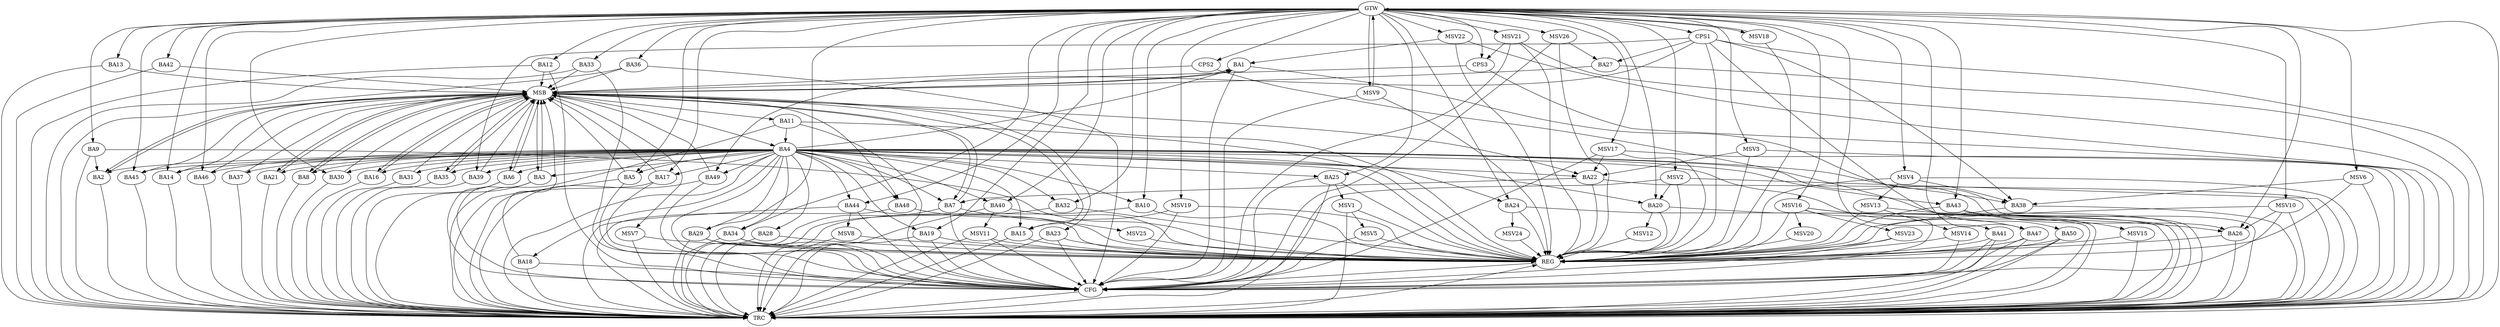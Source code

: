 strict digraph G {
  BA1 [ label="BA1" ];
  BA2 [ label="BA2" ];
  BA3 [ label="BA3" ];
  BA4 [ label="BA4" ];
  BA5 [ label="BA5" ];
  BA6 [ label="BA6" ];
  BA7 [ label="BA7" ];
  BA8 [ label="BA8" ];
  BA9 [ label="BA9" ];
  BA10 [ label="BA10" ];
  BA11 [ label="BA11" ];
  BA12 [ label="BA12" ];
  BA13 [ label="BA13" ];
  BA14 [ label="BA14" ];
  BA15 [ label="BA15" ];
  BA16 [ label="BA16" ];
  BA17 [ label="BA17" ];
  BA18 [ label="BA18" ];
  BA19 [ label="BA19" ];
  BA20 [ label="BA20" ];
  BA21 [ label="BA21" ];
  BA22 [ label="BA22" ];
  BA23 [ label="BA23" ];
  BA24 [ label="BA24" ];
  BA25 [ label="BA25" ];
  BA26 [ label="BA26" ];
  BA27 [ label="BA27" ];
  BA28 [ label="BA28" ];
  BA29 [ label="BA29" ];
  BA30 [ label="BA30" ];
  BA31 [ label="BA31" ];
  BA32 [ label="BA32" ];
  BA33 [ label="BA33" ];
  BA34 [ label="BA34" ];
  BA35 [ label="BA35" ];
  BA36 [ label="BA36" ];
  BA37 [ label="BA37" ];
  BA38 [ label="BA38" ];
  BA39 [ label="BA39" ];
  BA40 [ label="BA40" ];
  BA41 [ label="BA41" ];
  BA42 [ label="BA42" ];
  BA43 [ label="BA43" ];
  BA44 [ label="BA44" ];
  BA45 [ label="BA45" ];
  BA46 [ label="BA46" ];
  BA47 [ label="BA47" ];
  BA48 [ label="BA48" ];
  BA49 [ label="BA49" ];
  BA50 [ label="BA50" ];
  CPS1 [ label="CPS1" ];
  CPS2 [ label="CPS2" ];
  CPS3 [ label="CPS3" ];
  GTW [ label="GTW" ];
  REG [ label="REG" ];
  MSB [ label="MSB" ];
  CFG [ label="CFG" ];
  TRC [ label="TRC" ];
  MSV1 [ label="MSV1" ];
  MSV2 [ label="MSV2" ];
  MSV3 [ label="MSV3" ];
  MSV4 [ label="MSV4" ];
  MSV5 [ label="MSV5" ];
  MSV6 [ label="MSV6" ];
  MSV7 [ label="MSV7" ];
  MSV8 [ label="MSV8" ];
  MSV9 [ label="MSV9" ];
  MSV10 [ label="MSV10" ];
  MSV11 [ label="MSV11" ];
  MSV12 [ label="MSV12" ];
  MSV13 [ label="MSV13" ];
  MSV14 [ label="MSV14" ];
  MSV15 [ label="MSV15" ];
  MSV16 [ label="MSV16" ];
  MSV17 [ label="MSV17" ];
  MSV18 [ label="MSV18" ];
  MSV19 [ label="MSV19" ];
  MSV20 [ label="MSV20" ];
  MSV21 [ label="MSV21" ];
  MSV22 [ label="MSV22" ];
  MSV23 [ label="MSV23" ];
  MSV24 [ label="MSV24" ];
  MSV25 [ label="MSV25" ];
  MSV26 [ label="MSV26" ];
  BA4 -> BA2;
  BA9 -> BA2;
  BA11 -> BA4;
  BA22 -> BA7;
  CPS1 -> BA49;
  CPS1 -> BA38;
  CPS1 -> BA50;
  CPS1 -> BA27;
  CPS1 -> BA39;
  GTW -> BA5;
  GTW -> BA9;
  GTW -> BA10;
  GTW -> BA12;
  GTW -> BA13;
  GTW -> BA14;
  GTW -> BA17;
  GTW -> BA19;
  GTW -> BA20;
  GTW -> BA24;
  GTW -> BA25;
  GTW -> BA26;
  GTW -> BA29;
  GTW -> BA30;
  GTW -> BA32;
  GTW -> BA33;
  GTW -> BA34;
  GTW -> BA36;
  GTW -> BA40;
  GTW -> BA41;
  GTW -> BA42;
  GTW -> BA43;
  GTW -> BA44;
  GTW -> BA45;
  GTW -> BA46;
  GTW -> BA47;
  GTW -> CPS1;
  GTW -> CPS2;
  GTW -> CPS3;
  BA4 -> REG;
  BA9 -> REG;
  BA10 -> REG;
  BA11 -> REG;
  BA15 -> REG;
  BA19 -> REG;
  BA20 -> REG;
  BA22 -> REG;
  BA23 -> REG;
  BA24 -> REG;
  BA25 -> REG;
  BA26 -> REG;
  BA28 -> REG;
  BA29 -> REG;
  BA32 -> REG;
  BA34 -> REG;
  BA38 -> REG;
  BA40 -> REG;
  BA41 -> REG;
  BA43 -> REG;
  BA44 -> REG;
  BA47 -> REG;
  BA48 -> REG;
  BA50 -> REG;
  CPS1 -> REG;
  BA1 -> MSB;
  MSB -> BA2;
  MSB -> REG;
  BA2 -> MSB;
  MSB -> BA1;
  BA3 -> MSB;
  BA5 -> MSB;
  BA6 -> MSB;
  BA7 -> MSB;
  MSB -> BA4;
  BA8 -> MSB;
  BA12 -> MSB;
  MSB -> BA6;
  BA13 -> MSB;
  MSB -> BA7;
  BA14 -> MSB;
  BA16 -> MSB;
  BA17 -> MSB;
  BA18 -> MSB;
  MSB -> BA15;
  BA21 -> MSB;
  MSB -> BA3;
  BA27 -> MSB;
  BA30 -> MSB;
  MSB -> BA8;
  BA31 -> MSB;
  BA33 -> MSB;
  BA35 -> MSB;
  BA36 -> MSB;
  MSB -> BA23;
  BA37 -> MSB;
  MSB -> BA21;
  BA39 -> MSB;
  MSB -> BA22;
  BA42 -> MSB;
  BA45 -> MSB;
  BA46 -> MSB;
  BA49 -> MSB;
  MSB -> BA11;
  CPS2 -> MSB;
  MSB -> BA16;
  CPS3 -> MSB;
  MSB -> BA48;
  MSB -> BA35;
  BA44 -> CFG;
  BA6 -> CFG;
  BA1 -> CFG;
  BA18 -> CFG;
  BA3 -> CFG;
  BA49 -> CFG;
  BA7 -> CFG;
  BA4 -> CFG;
  BA19 -> CFG;
  BA36 -> CFG;
  BA5 -> CFG;
  BA12 -> CFG;
  BA50 -> CFG;
  BA34 -> CFG;
  BA29 -> CFG;
  BA47 -> CFG;
  BA17 -> CFG;
  BA33 -> CFG;
  BA11 -> CFG;
  BA25 -> CFG;
  BA41 -> CFG;
  BA23 -> CFG;
  REG -> CFG;
  BA1 -> TRC;
  BA2 -> TRC;
  BA3 -> TRC;
  BA4 -> TRC;
  BA5 -> TRC;
  BA6 -> TRC;
  BA7 -> TRC;
  BA8 -> TRC;
  BA9 -> TRC;
  BA10 -> TRC;
  BA11 -> TRC;
  BA12 -> TRC;
  BA13 -> TRC;
  BA14 -> TRC;
  BA15 -> TRC;
  BA16 -> TRC;
  BA17 -> TRC;
  BA18 -> TRC;
  BA19 -> TRC;
  BA20 -> TRC;
  BA21 -> TRC;
  BA22 -> TRC;
  BA23 -> TRC;
  BA24 -> TRC;
  BA25 -> TRC;
  BA26 -> TRC;
  BA27 -> TRC;
  BA28 -> TRC;
  BA29 -> TRC;
  BA30 -> TRC;
  BA31 -> TRC;
  BA32 -> TRC;
  BA33 -> TRC;
  BA34 -> TRC;
  BA35 -> TRC;
  BA36 -> TRC;
  BA37 -> TRC;
  BA38 -> TRC;
  BA39 -> TRC;
  BA40 -> TRC;
  BA41 -> TRC;
  BA42 -> TRC;
  BA43 -> TRC;
  BA44 -> TRC;
  BA45 -> TRC;
  BA46 -> TRC;
  BA47 -> TRC;
  BA48 -> TRC;
  BA49 -> TRC;
  BA50 -> TRC;
  CPS1 -> TRC;
  CPS2 -> TRC;
  CPS3 -> TRC;
  GTW -> TRC;
  CFG -> TRC;
  TRC -> REG;
  BA4 -> BA39;
  BA4 -> BA32;
  BA4 -> BA22;
  BA4 -> BA24;
  BA4 -> BA47;
  BA4 -> BA20;
  BA4 -> BA18;
  BA4 -> BA28;
  BA4 -> BA43;
  BA4 -> BA26;
  BA4 -> BA3;
  BA4 -> BA40;
  BA4 -> BA17;
  BA4 -> BA38;
  BA4 -> BA8;
  BA4 -> BA46;
  BA4 -> BA31;
  BA4 -> BA25;
  BA4 -> BA7;
  BA4 -> BA37;
  BA4 -> BA16;
  BA4 -> BA14;
  BA4 -> BA49;
  BA4 -> BA6;
  BA4 -> BA29;
  BA4 -> BA44;
  BA4 -> BA34;
  BA4 -> BA21;
  BA4 -> BA10;
  BA4 -> BA15;
  BA4 -> BA5;
  BA4 -> BA45;
  BA4 -> BA19;
  BA4 -> BA35;
  BA4 -> BA1;
  BA4 -> BA48;
  BA4 -> BA30;
  BA25 -> MSV1;
  MSV1 -> REG;
  MSV1 -> TRC;
  MSV2 -> BA20;
  GTW -> MSV2;
  MSV2 -> REG;
  MSV2 -> TRC;
  MSV2 -> CFG;
  MSV3 -> BA22;
  GTW -> MSV3;
  MSV3 -> REG;
  MSV3 -> TRC;
  MSV4 -> BA38;
  GTW -> MSV4;
  MSV4 -> REG;
  MSV4 -> TRC;
  MSV1 -> MSV5;
  MSV5 -> REG;
  MSV5 -> CFG;
  MSV6 -> BA38;
  GTW -> MSV6;
  MSV6 -> REG;
  MSV6 -> TRC;
  MSB -> MSV7;
  MSV7 -> REG;
  MSV7 -> TRC;
  BA44 -> MSV8;
  MSV8 -> REG;
  MSV8 -> TRC;
  MSV9 -> GTW;
  GTW -> MSV9;
  MSV9 -> REG;
  MSV9 -> CFG;
  MSV10 -> BA26;
  GTW -> MSV10;
  MSV10 -> REG;
  MSV10 -> TRC;
  MSV10 -> CFG;
  BA40 -> MSV11;
  MSV11 -> REG;
  MSV11 -> TRC;
  MSV11 -> CFG;
  BA20 -> MSV12;
  MSV12 -> REG;
  MSV4 -> MSV13;
  MSV13 -> REG;
  MSV13 -> TRC;
  MSV13 -> MSV14;
  MSV14 -> REG;
  MSV14 -> CFG;
  BA43 -> MSV15;
  MSV15 -> REG;
  MSV15 -> TRC;
  MSV16 -> BA26;
  GTW -> MSV16;
  MSV16 -> REG;
  MSV16 -> TRC;
  MSV16 -> CFG;
  MSV17 -> BA22;
  GTW -> MSV17;
  MSV17 -> REG;
  MSV17 -> TRC;
  MSV17 -> CFG;
  MSV18 -> GTW;
  GTW -> MSV18;
  MSV18 -> REG;
  MSV19 -> BA15;
  GTW -> MSV19;
  MSV19 -> REG;
  MSV19 -> CFG;
  MSV16 -> MSV20;
  MSV20 -> REG;
  MSV21 -> CPS3;
  GTW -> MSV21;
  MSV21 -> REG;
  MSV21 -> TRC;
  MSV21 -> CFG;
  MSV22 -> BA1;
  GTW -> MSV22;
  MSV22 -> REG;
  MSV22 -> TRC;
  MSV16 -> MSV23;
  MSV23 -> REG;
  MSV23 -> CFG;
  BA24 -> MSV24;
  MSV24 -> REG;
  BA7 -> MSV25;
  MSV25 -> REG;
  MSV26 -> BA27;
  GTW -> MSV26;
  MSV26 -> REG;
  MSV26 -> CFG;
}
